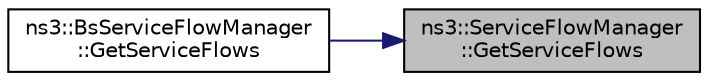 digraph "ns3::ServiceFlowManager::GetServiceFlows"
{
 // LATEX_PDF_SIZE
  edge [fontname="Helvetica",fontsize="10",labelfontname="Helvetica",labelfontsize="10"];
  node [fontname="Helvetica",fontsize="10",shape=record];
  rankdir="RL";
  Node1 [label="ns3::ServiceFlowManager\l::GetServiceFlows",height=0.2,width=0.4,color="black", fillcolor="grey75", style="filled", fontcolor="black",tooltip="Get service flows function."];
  Node1 -> Node2 [dir="back",color="midnightblue",fontsize="10",style="solid",fontname="Helvetica"];
  Node2 [label="ns3::BsServiceFlowManager\l::GetServiceFlows",height=0.2,width=0.4,color="black", fillcolor="white", style="filled",URL="$classns3_1_1_bs_service_flow_manager.html#a8d27cb96d936e2a2c53fc6d59f94738c",tooltip=" "];
}
